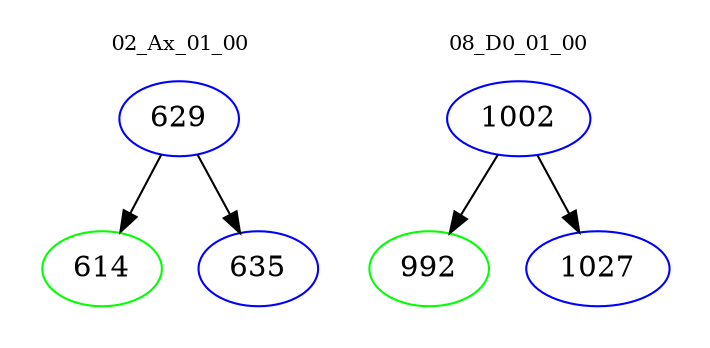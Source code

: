 digraph{
subgraph cluster_0 {
color = white
label = "02_Ax_01_00";
fontsize=10;
T0_629 [label="629", color="blue"]
T0_629 -> T0_614 [color="black"]
T0_614 [label="614", color="green"]
T0_629 -> T0_635 [color="black"]
T0_635 [label="635", color="blue"]
}
subgraph cluster_1 {
color = white
label = "08_D0_01_00";
fontsize=10;
T1_1002 [label="1002", color="blue"]
T1_1002 -> T1_992 [color="black"]
T1_992 [label="992", color="green"]
T1_1002 -> T1_1027 [color="black"]
T1_1027 [label="1027", color="blue"]
}
}
